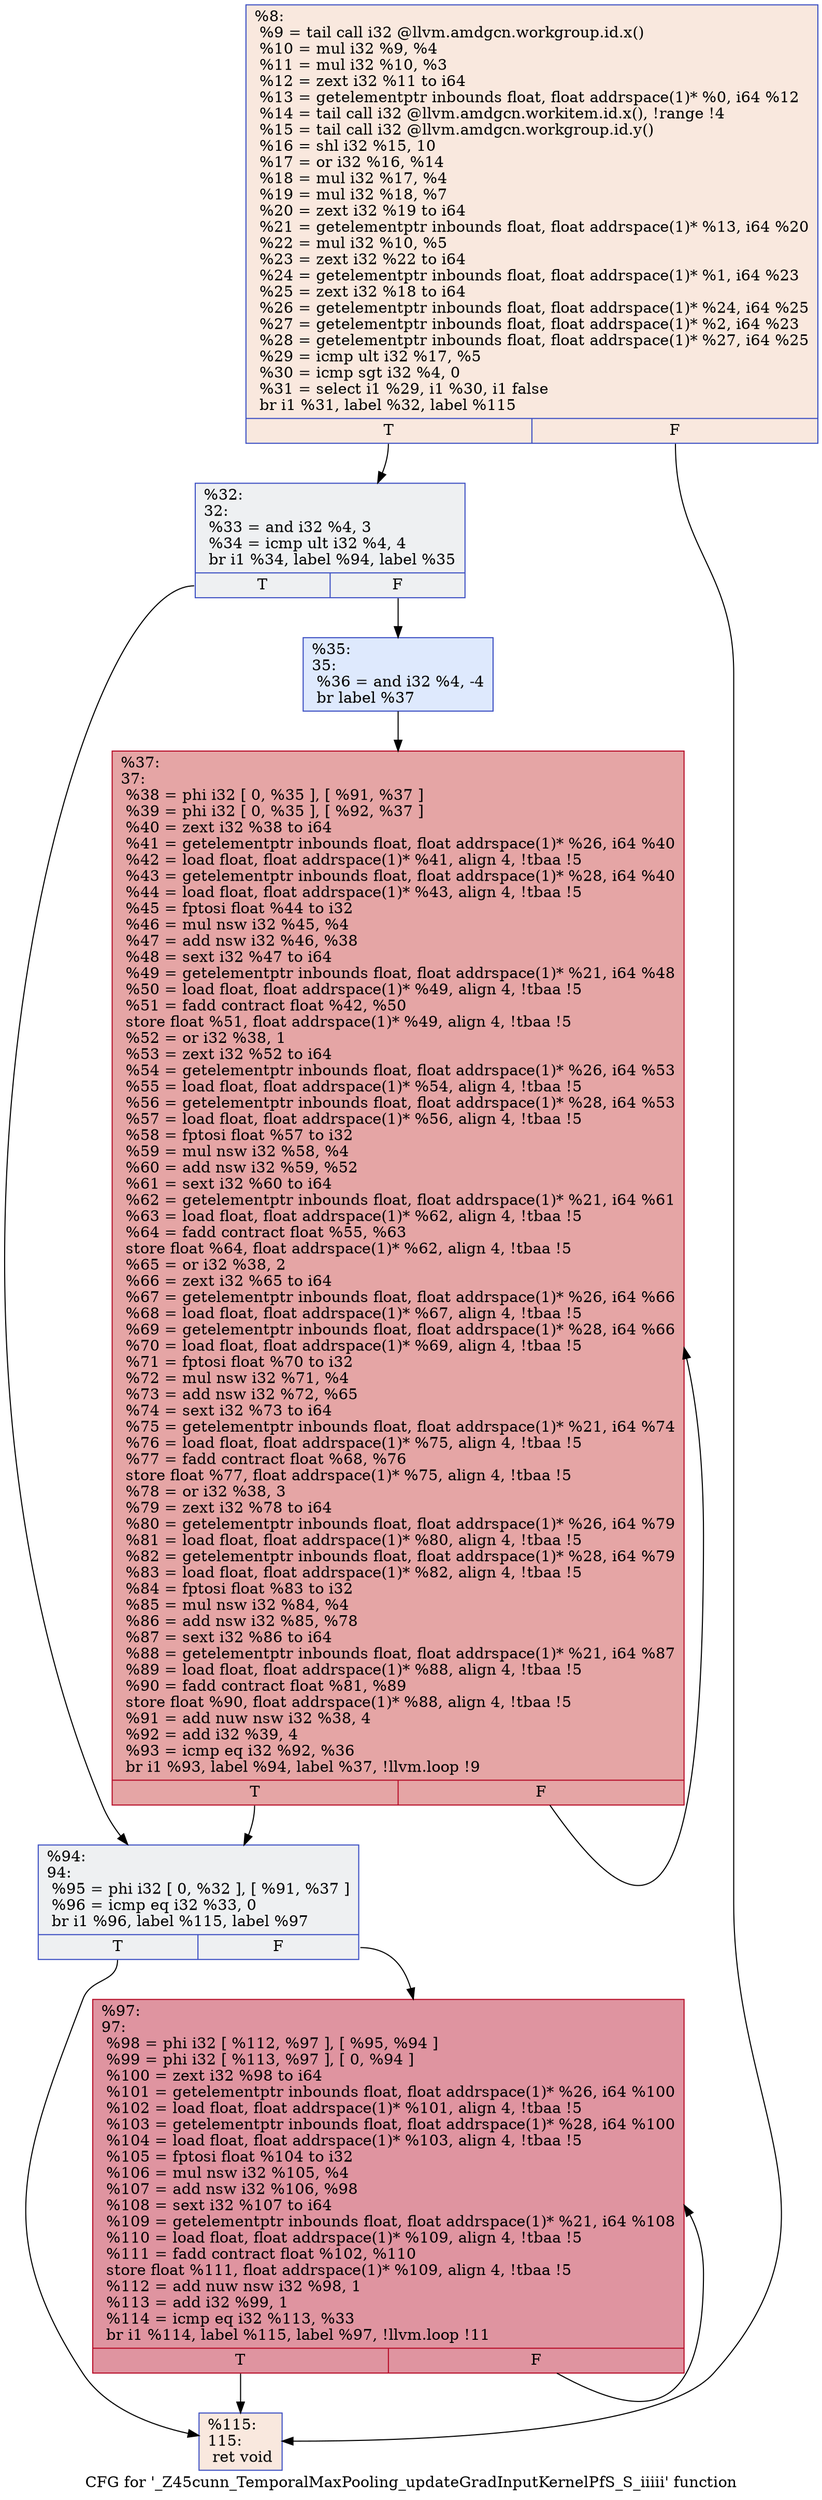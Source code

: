 digraph "CFG for '_Z45cunn_TemporalMaxPooling_updateGradInputKernelPfS_S_iiiii' function" {
	label="CFG for '_Z45cunn_TemporalMaxPooling_updateGradInputKernelPfS_S_iiiii' function";

	Node0x61593a0 [shape=record,color="#3d50c3ff", style=filled, fillcolor="#f2cab570",label="{%8:\l  %9 = tail call i32 @llvm.amdgcn.workgroup.id.x()\l  %10 = mul i32 %9, %4\l  %11 = mul i32 %10, %3\l  %12 = zext i32 %11 to i64\l  %13 = getelementptr inbounds float, float addrspace(1)* %0, i64 %12\l  %14 = tail call i32 @llvm.amdgcn.workitem.id.x(), !range !4\l  %15 = tail call i32 @llvm.amdgcn.workgroup.id.y()\l  %16 = shl i32 %15, 10\l  %17 = or i32 %16, %14\l  %18 = mul i32 %17, %4\l  %19 = mul i32 %18, %7\l  %20 = zext i32 %19 to i64\l  %21 = getelementptr inbounds float, float addrspace(1)* %13, i64 %20\l  %22 = mul i32 %10, %5\l  %23 = zext i32 %22 to i64\l  %24 = getelementptr inbounds float, float addrspace(1)* %1, i64 %23\l  %25 = zext i32 %18 to i64\l  %26 = getelementptr inbounds float, float addrspace(1)* %24, i64 %25\l  %27 = getelementptr inbounds float, float addrspace(1)* %2, i64 %23\l  %28 = getelementptr inbounds float, float addrspace(1)* %27, i64 %25\l  %29 = icmp ult i32 %17, %5\l  %30 = icmp sgt i32 %4, 0\l  %31 = select i1 %29, i1 %30, i1 false\l  br i1 %31, label %32, label %115\l|{<s0>T|<s1>F}}"];
	Node0x61593a0:s0 -> Node0x615b760;
	Node0x61593a0:s1 -> Node0x615b7f0;
	Node0x615b760 [shape=record,color="#3d50c3ff", style=filled, fillcolor="#d9dce170",label="{%32:\l32:                                               \l  %33 = and i32 %4, 3\l  %34 = icmp ult i32 %4, 4\l  br i1 %34, label %94, label %35\l|{<s0>T|<s1>F}}"];
	Node0x615b760:s0 -> Node0x615bbd0;
	Node0x615b760:s1 -> Node0x615bc20;
	Node0x615bc20 [shape=record,color="#3d50c3ff", style=filled, fillcolor="#b5cdfa70",label="{%35:\l35:                                               \l  %36 = and i32 %4, -4\l  br label %37\l}"];
	Node0x615bc20 -> Node0x615be20;
	Node0x615be20 [shape=record,color="#b70d28ff", style=filled, fillcolor="#c5333470",label="{%37:\l37:                                               \l  %38 = phi i32 [ 0, %35 ], [ %91, %37 ]\l  %39 = phi i32 [ 0, %35 ], [ %92, %37 ]\l  %40 = zext i32 %38 to i64\l  %41 = getelementptr inbounds float, float addrspace(1)* %26, i64 %40\l  %42 = load float, float addrspace(1)* %41, align 4, !tbaa !5\l  %43 = getelementptr inbounds float, float addrspace(1)* %28, i64 %40\l  %44 = load float, float addrspace(1)* %43, align 4, !tbaa !5\l  %45 = fptosi float %44 to i32\l  %46 = mul nsw i32 %45, %4\l  %47 = add nsw i32 %46, %38\l  %48 = sext i32 %47 to i64\l  %49 = getelementptr inbounds float, float addrspace(1)* %21, i64 %48\l  %50 = load float, float addrspace(1)* %49, align 4, !tbaa !5\l  %51 = fadd contract float %42, %50\l  store float %51, float addrspace(1)* %49, align 4, !tbaa !5\l  %52 = or i32 %38, 1\l  %53 = zext i32 %52 to i64\l  %54 = getelementptr inbounds float, float addrspace(1)* %26, i64 %53\l  %55 = load float, float addrspace(1)* %54, align 4, !tbaa !5\l  %56 = getelementptr inbounds float, float addrspace(1)* %28, i64 %53\l  %57 = load float, float addrspace(1)* %56, align 4, !tbaa !5\l  %58 = fptosi float %57 to i32\l  %59 = mul nsw i32 %58, %4\l  %60 = add nsw i32 %59, %52\l  %61 = sext i32 %60 to i64\l  %62 = getelementptr inbounds float, float addrspace(1)* %21, i64 %61\l  %63 = load float, float addrspace(1)* %62, align 4, !tbaa !5\l  %64 = fadd contract float %55, %63\l  store float %64, float addrspace(1)* %62, align 4, !tbaa !5\l  %65 = or i32 %38, 2\l  %66 = zext i32 %65 to i64\l  %67 = getelementptr inbounds float, float addrspace(1)* %26, i64 %66\l  %68 = load float, float addrspace(1)* %67, align 4, !tbaa !5\l  %69 = getelementptr inbounds float, float addrspace(1)* %28, i64 %66\l  %70 = load float, float addrspace(1)* %69, align 4, !tbaa !5\l  %71 = fptosi float %70 to i32\l  %72 = mul nsw i32 %71, %4\l  %73 = add nsw i32 %72, %65\l  %74 = sext i32 %73 to i64\l  %75 = getelementptr inbounds float, float addrspace(1)* %21, i64 %74\l  %76 = load float, float addrspace(1)* %75, align 4, !tbaa !5\l  %77 = fadd contract float %68, %76\l  store float %77, float addrspace(1)* %75, align 4, !tbaa !5\l  %78 = or i32 %38, 3\l  %79 = zext i32 %78 to i64\l  %80 = getelementptr inbounds float, float addrspace(1)* %26, i64 %79\l  %81 = load float, float addrspace(1)* %80, align 4, !tbaa !5\l  %82 = getelementptr inbounds float, float addrspace(1)* %28, i64 %79\l  %83 = load float, float addrspace(1)* %82, align 4, !tbaa !5\l  %84 = fptosi float %83 to i32\l  %85 = mul nsw i32 %84, %4\l  %86 = add nsw i32 %85, %78\l  %87 = sext i32 %86 to i64\l  %88 = getelementptr inbounds float, float addrspace(1)* %21, i64 %87\l  %89 = load float, float addrspace(1)* %88, align 4, !tbaa !5\l  %90 = fadd contract float %81, %89\l  store float %90, float addrspace(1)* %88, align 4, !tbaa !5\l  %91 = add nuw nsw i32 %38, 4\l  %92 = add i32 %39, 4\l  %93 = icmp eq i32 %92, %36\l  br i1 %93, label %94, label %37, !llvm.loop !9\l|{<s0>T|<s1>F}}"];
	Node0x615be20:s0 -> Node0x615bbd0;
	Node0x615be20:s1 -> Node0x615be20;
	Node0x615bbd0 [shape=record,color="#3d50c3ff", style=filled, fillcolor="#d9dce170",label="{%94:\l94:                                               \l  %95 = phi i32 [ 0, %32 ], [ %91, %37 ]\l  %96 = icmp eq i32 %33, 0\l  br i1 %96, label %115, label %97\l|{<s0>T|<s1>F}}"];
	Node0x615bbd0:s0 -> Node0x615b7f0;
	Node0x615bbd0:s1 -> Node0x615ec10;
	Node0x615ec10 [shape=record,color="#b70d28ff", style=filled, fillcolor="#b70d2870",label="{%97:\l97:                                               \l  %98 = phi i32 [ %112, %97 ], [ %95, %94 ]\l  %99 = phi i32 [ %113, %97 ], [ 0, %94 ]\l  %100 = zext i32 %98 to i64\l  %101 = getelementptr inbounds float, float addrspace(1)* %26, i64 %100\l  %102 = load float, float addrspace(1)* %101, align 4, !tbaa !5\l  %103 = getelementptr inbounds float, float addrspace(1)* %28, i64 %100\l  %104 = load float, float addrspace(1)* %103, align 4, !tbaa !5\l  %105 = fptosi float %104 to i32\l  %106 = mul nsw i32 %105, %4\l  %107 = add nsw i32 %106, %98\l  %108 = sext i32 %107 to i64\l  %109 = getelementptr inbounds float, float addrspace(1)* %21, i64 %108\l  %110 = load float, float addrspace(1)* %109, align 4, !tbaa !5\l  %111 = fadd contract float %102, %110\l  store float %111, float addrspace(1)* %109, align 4, !tbaa !5\l  %112 = add nuw nsw i32 %98, 1\l  %113 = add i32 %99, 1\l  %114 = icmp eq i32 %113, %33\l  br i1 %114, label %115, label %97, !llvm.loop !11\l|{<s0>T|<s1>F}}"];
	Node0x615ec10:s0 -> Node0x615b7f0;
	Node0x615ec10:s1 -> Node0x615ec10;
	Node0x615b7f0 [shape=record,color="#3d50c3ff", style=filled, fillcolor="#f2cab570",label="{%115:\l115:                                              \l  ret void\l}"];
}
